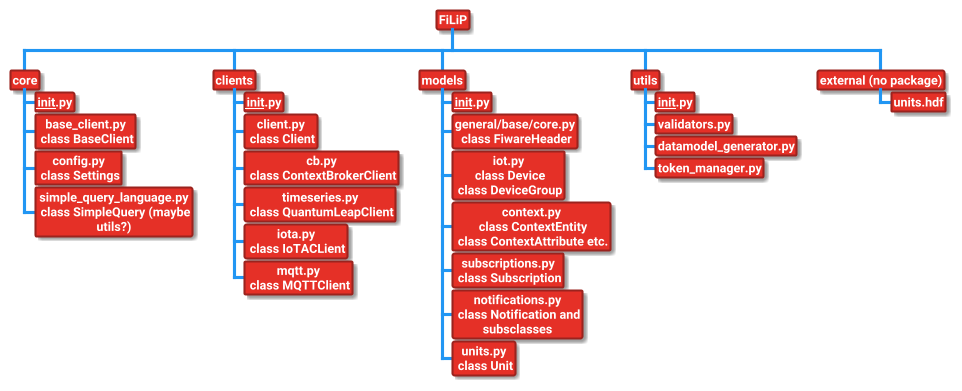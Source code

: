 @startwbs
!theme materia
skinparam BackgroundColor white
<style>
node {
    Padding 2
    Margin 3
    HorizontalAlignment center
    LineColor #9B231E
    LineThickness 2.0
    BackgroundColor #E53027
    FontColor white
    FontName Roboto
    FontStyle bold
    RoundCorner 3
    MaximumWidth 150
}
</style>

* FiLiP
** core
*** __init__.py
*** base_client.py \n class BaseClient
*** config.py \n class Settings
*** simple_query_language.py \n class SimpleQuery (maybe utils?)
** clients
*** __init__.py
*** client.py \n class Client
*** cb.py \n class ContextBrokerClient
*** timeseries.py \n class QuantumLeapClient
*** iota.py \n class IoTACLient
*** mqtt.py \n class MQTTClient
** models
*** __init__.py
*** general/base/core.py \n class FiwareHeader
*** iot.py \n class Device \n class DeviceGroup
*** context.py \n class ContextEntity \n class ContextAttribute etc.
*** subscriptions.py \n class Subscription
*** notifications.py \n class Notification and subsclasses
*** units.py \n class Unit
** utils
*** __init__.py
*** validators.py
*** datamodel_generator.py
*** token_manager.py
** external (no package)
*** units.hdf

@endwbs